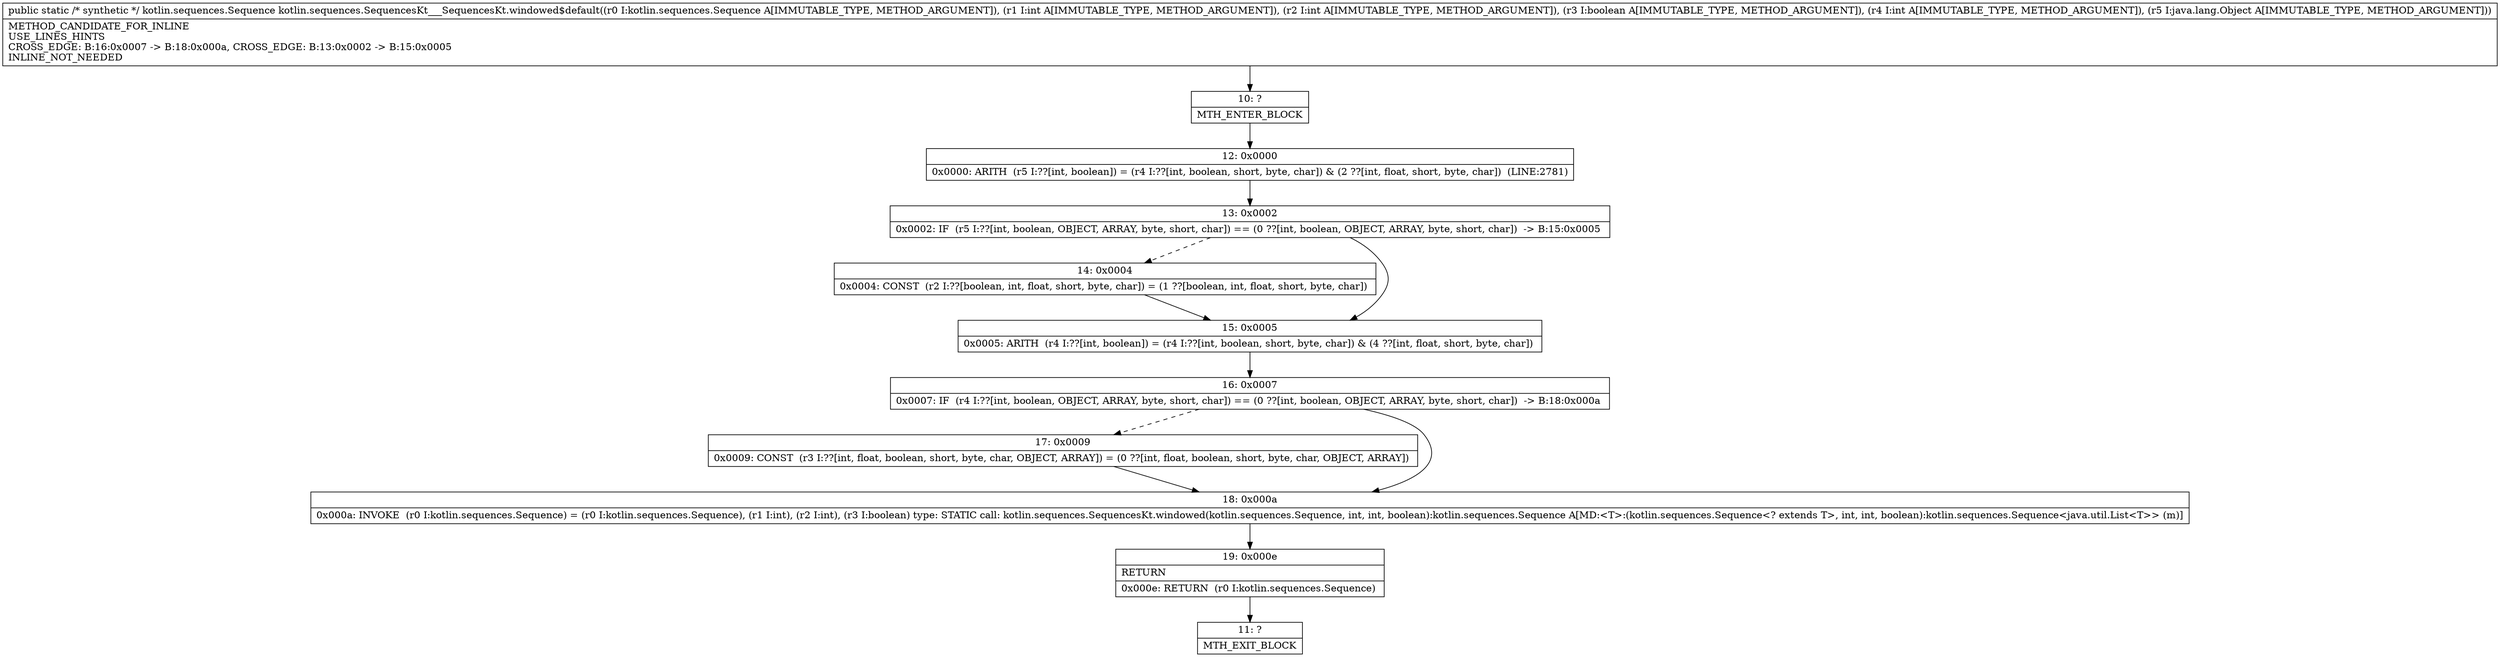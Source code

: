 digraph "CFG forkotlin.sequences.SequencesKt___SequencesKt.windowed$default(Lkotlin\/sequences\/Sequence;IIZILjava\/lang\/Object;)Lkotlin\/sequences\/Sequence;" {
Node_10 [shape=record,label="{10\:\ ?|MTH_ENTER_BLOCK\l}"];
Node_12 [shape=record,label="{12\:\ 0x0000|0x0000: ARITH  (r5 I:??[int, boolean]) = (r4 I:??[int, boolean, short, byte, char]) & (2 ??[int, float, short, byte, char])  (LINE:2781)\l}"];
Node_13 [shape=record,label="{13\:\ 0x0002|0x0002: IF  (r5 I:??[int, boolean, OBJECT, ARRAY, byte, short, char]) == (0 ??[int, boolean, OBJECT, ARRAY, byte, short, char])  \-\> B:15:0x0005 \l}"];
Node_14 [shape=record,label="{14\:\ 0x0004|0x0004: CONST  (r2 I:??[boolean, int, float, short, byte, char]) = (1 ??[boolean, int, float, short, byte, char]) \l}"];
Node_15 [shape=record,label="{15\:\ 0x0005|0x0005: ARITH  (r4 I:??[int, boolean]) = (r4 I:??[int, boolean, short, byte, char]) & (4 ??[int, float, short, byte, char]) \l}"];
Node_16 [shape=record,label="{16\:\ 0x0007|0x0007: IF  (r4 I:??[int, boolean, OBJECT, ARRAY, byte, short, char]) == (0 ??[int, boolean, OBJECT, ARRAY, byte, short, char])  \-\> B:18:0x000a \l}"];
Node_17 [shape=record,label="{17\:\ 0x0009|0x0009: CONST  (r3 I:??[int, float, boolean, short, byte, char, OBJECT, ARRAY]) = (0 ??[int, float, boolean, short, byte, char, OBJECT, ARRAY]) \l}"];
Node_18 [shape=record,label="{18\:\ 0x000a|0x000a: INVOKE  (r0 I:kotlin.sequences.Sequence) = (r0 I:kotlin.sequences.Sequence), (r1 I:int), (r2 I:int), (r3 I:boolean) type: STATIC call: kotlin.sequences.SequencesKt.windowed(kotlin.sequences.Sequence, int, int, boolean):kotlin.sequences.Sequence A[MD:\<T\>:(kotlin.sequences.Sequence\<? extends T\>, int, int, boolean):kotlin.sequences.Sequence\<java.util.List\<T\>\> (m)]\l}"];
Node_19 [shape=record,label="{19\:\ 0x000e|RETURN\l|0x000e: RETURN  (r0 I:kotlin.sequences.Sequence) \l}"];
Node_11 [shape=record,label="{11\:\ ?|MTH_EXIT_BLOCK\l}"];
MethodNode[shape=record,label="{public static \/* synthetic *\/ kotlin.sequences.Sequence kotlin.sequences.SequencesKt___SequencesKt.windowed$default((r0 I:kotlin.sequences.Sequence A[IMMUTABLE_TYPE, METHOD_ARGUMENT]), (r1 I:int A[IMMUTABLE_TYPE, METHOD_ARGUMENT]), (r2 I:int A[IMMUTABLE_TYPE, METHOD_ARGUMENT]), (r3 I:boolean A[IMMUTABLE_TYPE, METHOD_ARGUMENT]), (r4 I:int A[IMMUTABLE_TYPE, METHOD_ARGUMENT]), (r5 I:java.lang.Object A[IMMUTABLE_TYPE, METHOD_ARGUMENT]))  | METHOD_CANDIDATE_FOR_INLINE\lUSE_LINES_HINTS\lCROSS_EDGE: B:16:0x0007 \-\> B:18:0x000a, CROSS_EDGE: B:13:0x0002 \-\> B:15:0x0005\lINLINE_NOT_NEEDED\l}"];
MethodNode -> Node_10;Node_10 -> Node_12;
Node_12 -> Node_13;
Node_13 -> Node_14[style=dashed];
Node_13 -> Node_15;
Node_14 -> Node_15;
Node_15 -> Node_16;
Node_16 -> Node_17[style=dashed];
Node_16 -> Node_18;
Node_17 -> Node_18;
Node_18 -> Node_19;
Node_19 -> Node_11;
}

